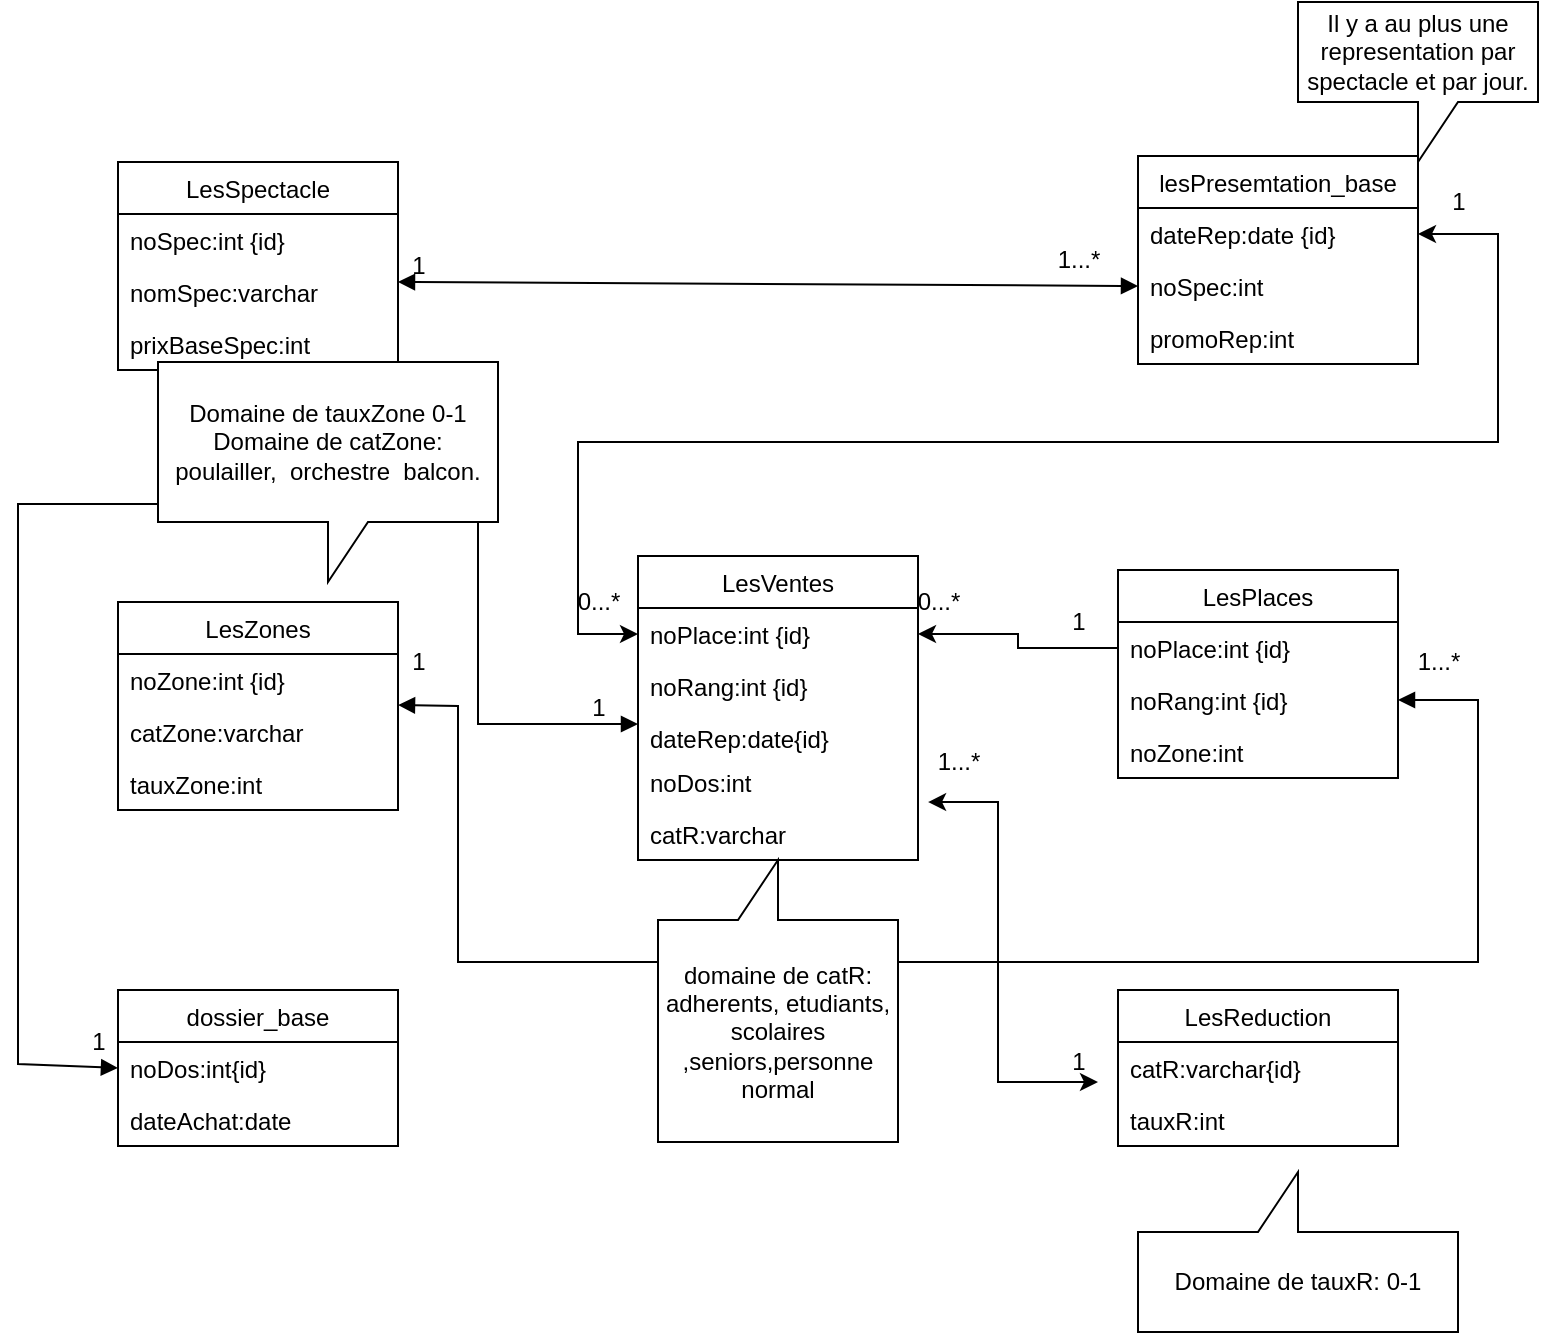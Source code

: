 <mxfile version="16.5.3" type="device"><diagram id="C5RBs43oDa-KdzZeNtuy" name="Page-1"><mxGraphModel dx="1420" dy="802" grid="1" gridSize="10" guides="1" tooltips="1" connect="1" arrows="1" fold="1" page="1" pageScale="1" pageWidth="827" pageHeight="1169" math="0" shadow="0"><root><mxCell id="WIyWlLk6GJQsqaUBKTNV-0"/><mxCell id="WIyWlLk6GJQsqaUBKTNV-1" parent="WIyWlLk6GJQsqaUBKTNV-0"/><mxCell id="dxKhesX0e4C0Gfq2es5f-1" value="LesSpectacle" style="swimlane;fontStyle=0;childLayout=stackLayout;horizontal=1;startSize=26;fillColor=none;horizontalStack=0;resizeParent=1;resizeParentMax=0;resizeLast=0;collapsible=1;marginBottom=0;" parent="WIyWlLk6GJQsqaUBKTNV-1" vertex="1"><mxGeometry x="100" y="80" width="140" height="104" as="geometry"/></mxCell><mxCell id="dxKhesX0e4C0Gfq2es5f-2" value="noSpec:int {id}" style="text;strokeColor=none;fillColor=none;align=left;verticalAlign=top;spacingLeft=4;spacingRight=4;overflow=hidden;rotatable=0;points=[[0,0.5],[1,0.5]];portConstraint=eastwest;" parent="dxKhesX0e4C0Gfq2es5f-1" vertex="1"><mxGeometry y="26" width="140" height="26" as="geometry"/></mxCell><mxCell id="dxKhesX0e4C0Gfq2es5f-3" value="nomSpec:varchar" style="text;strokeColor=none;fillColor=none;align=left;verticalAlign=top;spacingLeft=4;spacingRight=4;overflow=hidden;rotatable=0;points=[[0,0.5],[1,0.5]];portConstraint=eastwest;" parent="dxKhesX0e4C0Gfq2es5f-1" vertex="1"><mxGeometry y="52" width="140" height="26" as="geometry"/></mxCell><mxCell id="dxKhesX0e4C0Gfq2es5f-4" value="prixBaseSpec:int" style="text;strokeColor=none;fillColor=none;align=left;verticalAlign=top;spacingLeft=4;spacingRight=4;overflow=hidden;rotatable=0;points=[[0,0.5],[1,0.5]];portConstraint=eastwest;" parent="dxKhesX0e4C0Gfq2es5f-1" vertex="1"><mxGeometry y="78" width="140" height="26" as="geometry"/></mxCell><mxCell id="dxKhesX0e4C0Gfq2es5f-5" value="lesPresemtation_base" style="swimlane;fontStyle=0;childLayout=stackLayout;horizontal=1;startSize=26;fillColor=none;horizontalStack=0;resizeParent=1;resizeParentMax=0;resizeLast=0;collapsible=1;marginBottom=0;" parent="WIyWlLk6GJQsqaUBKTNV-1" vertex="1"><mxGeometry x="610" y="77" width="140" height="104" as="geometry"/></mxCell><mxCell id="dxKhesX0e4C0Gfq2es5f-6" value="dateRep:date {id}" style="text;strokeColor=none;fillColor=none;align=left;verticalAlign=top;spacingLeft=4;spacingRight=4;overflow=hidden;rotatable=0;points=[[0,0.5],[1,0.5]];portConstraint=eastwest;" parent="dxKhesX0e4C0Gfq2es5f-5" vertex="1"><mxGeometry y="26" width="140" height="26" as="geometry"/></mxCell><mxCell id="dxKhesX0e4C0Gfq2es5f-7" value="noSpec:int" style="text;strokeColor=none;fillColor=none;align=left;verticalAlign=top;spacingLeft=4;spacingRight=4;overflow=hidden;rotatable=0;points=[[0,0.5],[1,0.5]];portConstraint=eastwest;" parent="dxKhesX0e4C0Gfq2es5f-5" vertex="1"><mxGeometry y="52" width="140" height="26" as="geometry"/></mxCell><mxCell id="dxKhesX0e4C0Gfq2es5f-8" value="promoRep:int" style="text;strokeColor=none;fillColor=none;align=left;verticalAlign=top;spacingLeft=4;spacingRight=4;overflow=hidden;rotatable=0;points=[[0,0.5],[1,0.5]];portConstraint=eastwest;" parent="dxKhesX0e4C0Gfq2es5f-5" vertex="1"><mxGeometry y="78" width="140" height="26" as="geometry"/></mxCell><mxCell id="dxKhesX0e4C0Gfq2es5f-9" value="LesZones" style="swimlane;fontStyle=0;childLayout=stackLayout;horizontal=1;startSize=26;fillColor=none;horizontalStack=0;resizeParent=1;resizeParentMax=0;resizeLast=0;collapsible=1;marginBottom=0;" parent="WIyWlLk6GJQsqaUBKTNV-1" vertex="1"><mxGeometry x="100" y="300" width="140" height="104" as="geometry"/></mxCell><mxCell id="dxKhesX0e4C0Gfq2es5f-10" value="noZone:int {id}" style="text;strokeColor=none;fillColor=none;align=left;verticalAlign=top;spacingLeft=4;spacingRight=4;overflow=hidden;rotatable=0;points=[[0,0.5],[1,0.5]];portConstraint=eastwest;" parent="dxKhesX0e4C0Gfq2es5f-9" vertex="1"><mxGeometry y="26" width="140" height="26" as="geometry"/></mxCell><mxCell id="dxKhesX0e4C0Gfq2es5f-11" value="catZone:varchar" style="text;strokeColor=none;fillColor=none;align=left;verticalAlign=top;spacingLeft=4;spacingRight=4;overflow=hidden;rotatable=0;points=[[0,0.5],[1,0.5]];portConstraint=eastwest;" parent="dxKhesX0e4C0Gfq2es5f-9" vertex="1"><mxGeometry y="52" width="140" height="26" as="geometry"/></mxCell><mxCell id="dxKhesX0e4C0Gfq2es5f-12" value="tauxZone:int" style="text;strokeColor=none;fillColor=none;align=left;verticalAlign=top;spacingLeft=4;spacingRight=4;overflow=hidden;rotatable=0;points=[[0,0.5],[1,0.5]];portConstraint=eastwest;" parent="dxKhesX0e4C0Gfq2es5f-9" vertex="1"><mxGeometry y="78" width="140" height="26" as="geometry"/></mxCell><mxCell id="dxKhesX0e4C0Gfq2es5f-13" value="LesPlaces" style="swimlane;fontStyle=0;childLayout=stackLayout;horizontal=1;startSize=26;fillColor=none;horizontalStack=0;resizeParent=1;resizeParentMax=0;resizeLast=0;collapsible=1;marginBottom=0;" parent="WIyWlLk6GJQsqaUBKTNV-1" vertex="1"><mxGeometry x="600" y="284" width="140" height="104" as="geometry"/></mxCell><mxCell id="dxKhesX0e4C0Gfq2es5f-14" value="noPlace:int {id}" style="text;strokeColor=none;fillColor=none;align=left;verticalAlign=top;spacingLeft=4;spacingRight=4;overflow=hidden;rotatable=0;points=[[0,0.5],[1,0.5]];portConstraint=eastwest;" parent="dxKhesX0e4C0Gfq2es5f-13" vertex="1"><mxGeometry y="26" width="140" height="26" as="geometry"/></mxCell><mxCell id="dxKhesX0e4C0Gfq2es5f-15" value="noRang:int {id}" style="text;strokeColor=none;fillColor=none;align=left;verticalAlign=top;spacingLeft=4;spacingRight=4;overflow=hidden;rotatable=0;points=[[0,0.5],[1,0.5]];portConstraint=eastwest;" parent="dxKhesX0e4C0Gfq2es5f-13" vertex="1"><mxGeometry y="52" width="140" height="26" as="geometry"/></mxCell><mxCell id="dxKhesX0e4C0Gfq2es5f-16" value="noZone:int" style="text;strokeColor=none;fillColor=none;align=left;verticalAlign=top;spacingLeft=4;spacingRight=4;overflow=hidden;rotatable=0;points=[[0,0.5],[1,0.5]];portConstraint=eastwest;" parent="dxKhesX0e4C0Gfq2es5f-13" vertex="1"><mxGeometry y="78" width="140" height="26" as="geometry"/></mxCell><mxCell id="dxKhesX0e4C0Gfq2es5f-17" value="LesVentes" style="swimlane;fontStyle=0;childLayout=stackLayout;horizontal=1;startSize=26;fillColor=none;horizontalStack=0;resizeParent=1;resizeParentMax=0;resizeLast=0;collapsible=1;marginBottom=0;" parent="WIyWlLk6GJQsqaUBKTNV-1" vertex="1"><mxGeometry x="360" y="277" width="140" height="152" as="geometry"/></mxCell><mxCell id="dxKhesX0e4C0Gfq2es5f-18" value="noPlace:int {id}" style="text;strokeColor=none;fillColor=none;align=left;verticalAlign=top;spacingLeft=4;spacingRight=4;overflow=hidden;rotatable=0;points=[[0,0.5],[1,0.5]];portConstraint=eastwest;" parent="dxKhesX0e4C0Gfq2es5f-17" vertex="1"><mxGeometry y="26" width="140" height="26" as="geometry"/></mxCell><mxCell id="dxKhesX0e4C0Gfq2es5f-19" value="noRang:int {id}" style="text;strokeColor=none;fillColor=none;align=left;verticalAlign=top;spacingLeft=4;spacingRight=4;overflow=hidden;rotatable=0;points=[[0,0.5],[1,0.5]];portConstraint=eastwest;" parent="dxKhesX0e4C0Gfq2es5f-17" vertex="1"><mxGeometry y="52" width="140" height="26" as="geometry"/></mxCell><mxCell id="dxKhesX0e4C0Gfq2es5f-20" value="dateRep:date{id}&#10;" style="text;strokeColor=none;fillColor=none;align=left;verticalAlign=top;spacingLeft=4;spacingRight=4;overflow=hidden;rotatable=0;points=[[0,0.5],[1,0.5]];portConstraint=eastwest;" parent="dxKhesX0e4C0Gfq2es5f-17" vertex="1"><mxGeometry y="78" width="140" height="22" as="geometry"/></mxCell><mxCell id="dxKhesX0e4C0Gfq2es5f-29" value="noDos:int" style="text;strokeColor=none;fillColor=none;align=left;verticalAlign=top;spacingLeft=4;spacingRight=4;overflow=hidden;rotatable=0;points=[[0,0.5],[1,0.5]];portConstraint=eastwest;" parent="dxKhesX0e4C0Gfq2es5f-17" vertex="1"><mxGeometry y="100" width="140" height="26" as="geometry"/></mxCell><mxCell id="dxKhesX0e4C0Gfq2es5f-30" value="catR:varchar" style="text;strokeColor=none;fillColor=none;align=left;verticalAlign=top;spacingLeft=4;spacingRight=4;overflow=hidden;rotatable=0;points=[[0,0.5],[1,0.5]];portConstraint=eastwest;" parent="dxKhesX0e4C0Gfq2es5f-17" vertex="1"><mxGeometry y="126" width="140" height="26" as="geometry"/></mxCell><mxCell id="dxKhesX0e4C0Gfq2es5f-21" value="dossier_base" style="swimlane;fontStyle=0;childLayout=stackLayout;horizontal=1;startSize=26;fillColor=none;horizontalStack=0;resizeParent=1;resizeParentMax=0;resizeLast=0;collapsible=1;marginBottom=0;" parent="WIyWlLk6GJQsqaUBKTNV-1" vertex="1"><mxGeometry x="100" y="494" width="140" height="78" as="geometry"/></mxCell><mxCell id="dxKhesX0e4C0Gfq2es5f-23" value="noDos:int{id}" style="text;strokeColor=none;fillColor=none;align=left;verticalAlign=top;spacingLeft=4;spacingRight=4;overflow=hidden;rotatable=0;points=[[0,0.5],[1,0.5]];portConstraint=eastwest;" parent="dxKhesX0e4C0Gfq2es5f-21" vertex="1"><mxGeometry y="26" width="140" height="26" as="geometry"/></mxCell><mxCell id="dxKhesX0e4C0Gfq2es5f-24" value="dateAchat:date" style="text;strokeColor=none;fillColor=none;align=left;verticalAlign=top;spacingLeft=4;spacingRight=4;overflow=hidden;rotatable=0;points=[[0,0.5],[1,0.5]];portConstraint=eastwest;" parent="dxKhesX0e4C0Gfq2es5f-21" vertex="1"><mxGeometry y="52" width="140" height="26" as="geometry"/></mxCell><mxCell id="dxKhesX0e4C0Gfq2es5f-25" value="LesReduction" style="swimlane;fontStyle=0;childLayout=stackLayout;horizontal=1;startSize=26;fillColor=none;horizontalStack=0;resizeParent=1;resizeParentMax=0;resizeLast=0;collapsible=1;marginBottom=0;" parent="WIyWlLk6GJQsqaUBKTNV-1" vertex="1"><mxGeometry x="600" y="494" width="140" height="78" as="geometry"/></mxCell><mxCell id="dxKhesX0e4C0Gfq2es5f-26" value="catR:varchar{id}" style="text;strokeColor=none;fillColor=none;align=left;verticalAlign=top;spacingLeft=4;spacingRight=4;overflow=hidden;rotatable=0;points=[[0,0.5],[1,0.5]];portConstraint=eastwest;" parent="dxKhesX0e4C0Gfq2es5f-25" vertex="1"><mxGeometry y="26" width="140" height="26" as="geometry"/></mxCell><mxCell id="dxKhesX0e4C0Gfq2es5f-27" value="tauxR:int" style="text;strokeColor=none;fillColor=none;align=left;verticalAlign=top;spacingLeft=4;spacingRight=4;overflow=hidden;rotatable=0;points=[[0,0.5],[1,0.5]];portConstraint=eastwest;" parent="dxKhesX0e4C0Gfq2es5f-25" vertex="1"><mxGeometry y="52" width="140" height="26" as="geometry"/></mxCell><mxCell id="dxKhesX0e4C0Gfq2es5f-31" value="" style="endArrow=block;startArrow=block;endFill=1;startFill=1;html=1;rounded=0;entryX=0;entryY=0.5;entryDx=0;entryDy=0;" parent="WIyWlLk6GJQsqaUBKTNV-1" target="dxKhesX0e4C0Gfq2es5f-7" edge="1"><mxGeometry width="160" relative="1" as="geometry"><mxPoint x="240" y="140" as="sourcePoint"/><mxPoint x="400" y="140" as="targetPoint"/></mxGeometry></mxCell><mxCell id="dxKhesX0e4C0Gfq2es5f-32" value="1" style="text;html=1;align=center;verticalAlign=middle;resizable=0;points=[];autosize=1;strokeColor=none;fillColor=none;" parent="WIyWlLk6GJQsqaUBKTNV-1" vertex="1"><mxGeometry x="240" y="122" width="20" height="20" as="geometry"/></mxCell><mxCell id="dxKhesX0e4C0Gfq2es5f-33" value="1...*" style="text;html=1;align=center;verticalAlign=middle;resizable=0;points=[];autosize=1;strokeColor=none;fillColor=none;" parent="WIyWlLk6GJQsqaUBKTNV-1" vertex="1"><mxGeometry x="560" y="119" width="40" height="20" as="geometry"/></mxCell><mxCell id="dxKhesX0e4C0Gfq2es5f-40" value="" style="endArrow=block;startArrow=block;endFill=1;startFill=1;html=1;rounded=0;entryX=1;entryY=0.5;entryDx=0;entryDy=0;" parent="WIyWlLk6GJQsqaUBKTNV-1" target="dxKhesX0e4C0Gfq2es5f-15" edge="1"><mxGeometry width="160" relative="1" as="geometry"><mxPoint x="240" y="351.5" as="sourcePoint"/><mxPoint x="780" y="340" as="targetPoint"/><Array as="points"><mxPoint x="270" y="352"/><mxPoint x="270" y="480"/><mxPoint x="780" y="480"/><mxPoint x="780" y="349"/></Array></mxGeometry></mxCell><mxCell id="dxKhesX0e4C0Gfq2es5f-42" value="1...*" style="text;html=1;align=center;verticalAlign=middle;resizable=0;points=[];autosize=1;strokeColor=none;fillColor=none;" parent="WIyWlLk6GJQsqaUBKTNV-1" vertex="1"><mxGeometry x="740" y="320" width="40" height="20" as="geometry"/></mxCell><mxCell id="dxKhesX0e4C0Gfq2es5f-48" style="edgeStyle=orthogonalEdgeStyle;rounded=0;orthogonalLoop=1;jettySize=auto;html=1;exitX=0;exitY=0.5;exitDx=0;exitDy=0;entryX=1;entryY=0.5;entryDx=0;entryDy=0;" parent="WIyWlLk6GJQsqaUBKTNV-1" source="dxKhesX0e4C0Gfq2es5f-14" target="dxKhesX0e4C0Gfq2es5f-18" edge="1"><mxGeometry relative="1" as="geometry"/></mxCell><mxCell id="dxKhesX0e4C0Gfq2es5f-49" value="0...*" style="text;html=1;align=center;verticalAlign=middle;resizable=0;points=[];autosize=1;strokeColor=none;fillColor=none;" parent="WIyWlLk6GJQsqaUBKTNV-1" vertex="1"><mxGeometry x="490" y="290" width="40" height="20" as="geometry"/></mxCell><mxCell id="dxKhesX0e4C0Gfq2es5f-50" value="1" style="text;html=1;align=center;verticalAlign=middle;resizable=0;points=[];autosize=1;strokeColor=none;fillColor=none;" parent="WIyWlLk6GJQsqaUBKTNV-1" vertex="1"><mxGeometry x="570" y="300" width="20" height="20" as="geometry"/></mxCell><mxCell id="dxKhesX0e4C0Gfq2es5f-53" value="" style="endArrow=classic;startArrow=classic;html=1;rounded=0;exitX=0;exitY=0.5;exitDx=0;exitDy=0;entryX=1;entryY=0.5;entryDx=0;entryDy=0;" parent="WIyWlLk6GJQsqaUBKTNV-1" source="dxKhesX0e4C0Gfq2es5f-18" target="dxKhesX0e4C0Gfq2es5f-6" edge="1"><mxGeometry width="50" height="50" relative="1" as="geometry"><mxPoint x="340" y="320" as="sourcePoint"/><mxPoint x="790" y="130" as="targetPoint"/><Array as="points"><mxPoint x="330" y="316"/><mxPoint x="330" y="220"/><mxPoint x="790" y="220"/><mxPoint x="790" y="116"/></Array></mxGeometry></mxCell><mxCell id="dxKhesX0e4C0Gfq2es5f-54" value="1" style="text;html=1;align=center;verticalAlign=middle;resizable=0;points=[];autosize=1;strokeColor=none;fillColor=none;" parent="WIyWlLk6GJQsqaUBKTNV-1" vertex="1"><mxGeometry x="760" y="90" width="20" height="20" as="geometry"/></mxCell><mxCell id="dxKhesX0e4C0Gfq2es5f-55" value="0...*" style="text;html=1;align=center;verticalAlign=middle;resizable=0;points=[];autosize=1;strokeColor=none;fillColor=none;" parent="WIyWlLk6GJQsqaUBKTNV-1" vertex="1"><mxGeometry x="320" y="290" width="40" height="20" as="geometry"/></mxCell><mxCell id="dxKhesX0e4C0Gfq2es5f-58" value="1" style="text;html=1;align=center;verticalAlign=middle;resizable=0;points=[];autosize=1;strokeColor=none;fillColor=none;" parent="WIyWlLk6GJQsqaUBKTNV-1" vertex="1"><mxGeometry x="240" y="320" width="20" height="20" as="geometry"/></mxCell><mxCell id="dxKhesX0e4C0Gfq2es5f-57" value="" style="endArrow=block;startArrow=block;endFill=1;startFill=1;html=1;rounded=0;exitX=0;exitY=0.5;exitDx=0;exitDy=0;" parent="WIyWlLk6GJQsqaUBKTNV-1" source="dxKhesX0e4C0Gfq2es5f-23" edge="1"><mxGeometry width="160" relative="1" as="geometry"><mxPoint x="90" y="531" as="sourcePoint"/><mxPoint x="360" y="361" as="targetPoint"/><Array as="points"><mxPoint x="50" y="531"/><mxPoint x="50" y="251"/><mxPoint x="280" y="251"/><mxPoint x="280" y="361"/></Array></mxGeometry></mxCell><mxCell id="dxKhesX0e4C0Gfq2es5f-59" value="1" style="text;html=1;align=center;verticalAlign=middle;resizable=0;points=[];autosize=1;strokeColor=none;fillColor=none;" parent="WIyWlLk6GJQsqaUBKTNV-1" vertex="1"><mxGeometry x="330" y="343" width="20" height="20" as="geometry"/></mxCell><mxCell id="dxKhesX0e4C0Gfq2es5f-60" value="1" style="text;html=1;align=center;verticalAlign=middle;resizable=0;points=[];autosize=1;strokeColor=none;fillColor=none;" parent="WIyWlLk6GJQsqaUBKTNV-1" vertex="1"><mxGeometry x="80" y="510" width="20" height="20" as="geometry"/></mxCell><mxCell id="dxKhesX0e4C0Gfq2es5f-61" value="" style="endArrow=classic;startArrow=classic;html=1;rounded=0;entryX=1.036;entryY=0.885;entryDx=0;entryDy=0;entryPerimeter=0;" parent="WIyWlLk6GJQsqaUBKTNV-1" target="dxKhesX0e4C0Gfq2es5f-29" edge="1"><mxGeometry width="50" height="50" relative="1" as="geometry"><mxPoint x="590" y="540" as="sourcePoint"/><mxPoint x="540" y="370" as="targetPoint"/><Array as="points"><mxPoint x="540" y="540"/><mxPoint x="540" y="400"/></Array></mxGeometry></mxCell><mxCell id="dxKhesX0e4C0Gfq2es5f-62" value="1" style="text;html=1;align=center;verticalAlign=middle;resizable=0;points=[];autosize=1;strokeColor=none;fillColor=none;" parent="WIyWlLk6GJQsqaUBKTNV-1" vertex="1"><mxGeometry x="570" y="520" width="20" height="20" as="geometry"/></mxCell><mxCell id="dxKhesX0e4C0Gfq2es5f-63" value="1...*" style="text;html=1;align=center;verticalAlign=middle;resizable=0;points=[];autosize=1;strokeColor=none;fillColor=none;" parent="WIyWlLk6GJQsqaUBKTNV-1" vertex="1"><mxGeometry x="500" y="370" width="40" height="20" as="geometry"/></mxCell><mxCell id="dxKhesX0e4C0Gfq2es5f-64" value="Il y a au plus une representation par spectacle et par jour." style="shape=callout;whiteSpace=wrap;html=1;perimeter=calloutPerimeter;" parent="WIyWlLk6GJQsqaUBKTNV-1" vertex="1"><mxGeometry x="690" width="120" height="80" as="geometry"/></mxCell><mxCell id="I2oOYCB-7HuAAfaXD5Bw-0" value="Domaine de tauxZone 0-1&lt;br&gt;Domaine de catZone:&lt;br&gt;poulailler,&amp;nbsp; orchestre&amp;nbsp; balcon." style="shape=callout;whiteSpace=wrap;html=1;perimeter=calloutPerimeter;" vertex="1" parent="WIyWlLk6GJQsqaUBKTNV-1"><mxGeometry x="120" y="180" width="170" height="110" as="geometry"/></mxCell><mxCell id="I2oOYCB-7HuAAfaXD5Bw-1" value="domaine de catR:&lt;br&gt;adherents, etudiants, scolaires ,seniors,personne normal" style="shape=callout;whiteSpace=wrap;html=1;perimeter=calloutPerimeter;direction=west;" vertex="1" parent="WIyWlLk6GJQsqaUBKTNV-1"><mxGeometry x="370" y="429" width="120" height="141" as="geometry"/></mxCell><mxCell id="I2oOYCB-7HuAAfaXD5Bw-3" value="Domaine de tauxR: 0-1" style="shape=callout;whiteSpace=wrap;html=1;perimeter=calloutPerimeter;direction=west;" vertex="1" parent="WIyWlLk6GJQsqaUBKTNV-1"><mxGeometry x="610" y="585" width="160" height="80" as="geometry"/></mxCell></root></mxGraphModel></diagram></mxfile>